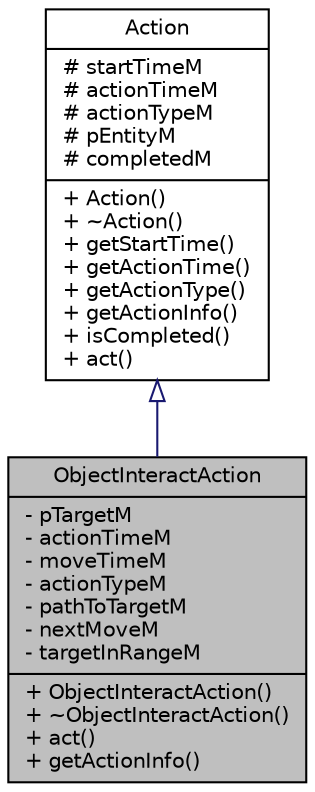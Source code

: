 digraph "ObjectInteractAction"
{
 // LATEX_PDF_SIZE
  edge [fontname="Helvetica",fontsize="10",labelfontname="Helvetica",labelfontsize="10"];
  node [fontname="Helvetica",fontsize="10",shape=record];
  Node1 [label="{ObjectInteractAction\n|- pTargetM\l- actionTimeM\l- moveTimeM\l- actionTypeM\l- pathToTargetM\l- nextMoveM\l- targetInRangeM\l|+ ObjectInteractAction()\l+ ~ObjectInteractAction()\l+ act()\l+ getActionInfo()\l}",height=0.2,width=0.4,color="black", fillcolor="grey75", style="filled", fontcolor="black",tooltip="Actions used for interacting with objects."];
  Node2 -> Node1 [dir="back",color="midnightblue",fontsize="10",style="solid",arrowtail="onormal",fontname="Helvetica"];
  Node2 [label="{Action\n|# startTimeM\l# actionTimeM\l# actionTypeM\l# pEntityM\l# completedM\l|+ Action()\l+ ~Action()\l+ getStartTime()\l+ getActionTime()\l+ getActionType()\l+ getActionInfo()\l+ isCompleted()\l+ act()\l}",height=0.2,width=0.4,color="black", fillcolor="white", style="filled",URL="$classAction.html",tooltip="Represents an action that an entity can perform."];
}
